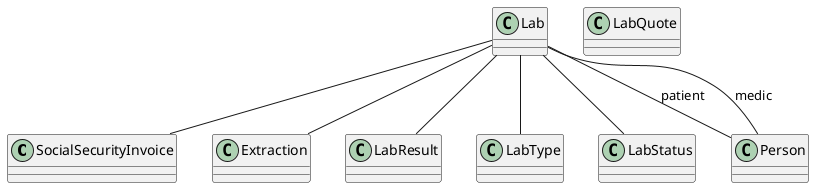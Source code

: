 

@startuml ejemplo1

class SocialSecurityInvoice {
}

class Extraction {
}

class LabResult {
}

class LabQuote {

}

class LabType {

}

class Lab {

}

class LabStatus {

}

Lab -- SocialSecurityInvoice
Lab -- Extraction
Lab -- LabResult
Lab -- LabStatus
Lab -- LabType
Lab -- Person : patient
Lab -- Person : medic


@enduml


